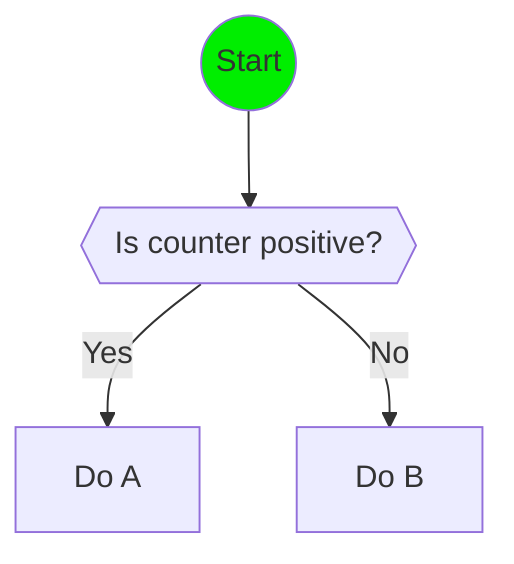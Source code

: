 flowchart TD
node0:::executed@{ shape: circle, label: "Start"}
node1@{ shape: hex, label: "Is counter positive?"}
node0 --> node1
node2["Do A"]
node1 -->|"Yes"| node2
node3["Do B"]
node1 -->|"No"| node3
classDef executed fill:#0e0
